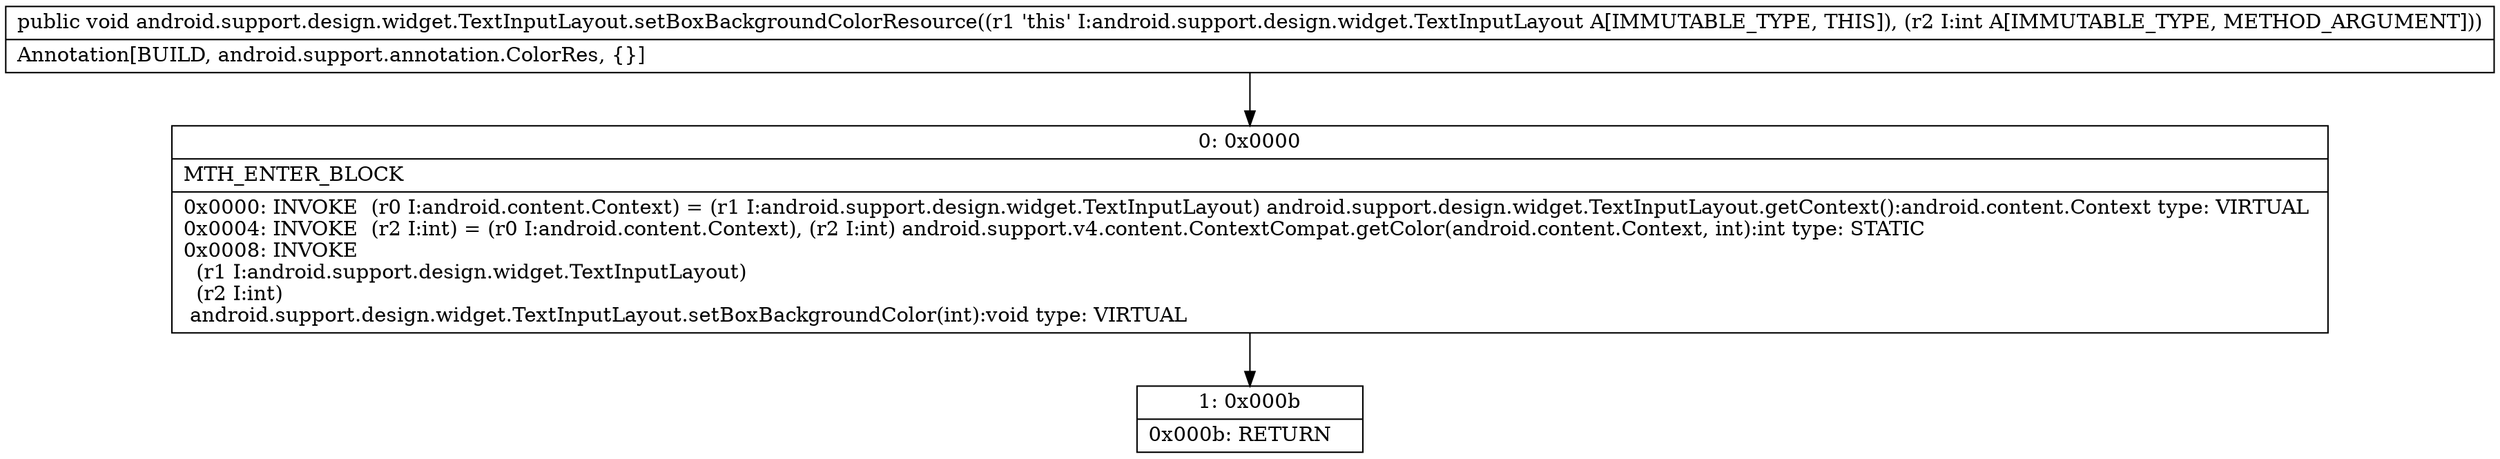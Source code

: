 digraph "CFG forandroid.support.design.widget.TextInputLayout.setBoxBackgroundColorResource(I)V" {
Node_0 [shape=record,label="{0\:\ 0x0000|MTH_ENTER_BLOCK\l|0x0000: INVOKE  (r0 I:android.content.Context) = (r1 I:android.support.design.widget.TextInputLayout) android.support.design.widget.TextInputLayout.getContext():android.content.Context type: VIRTUAL \l0x0004: INVOKE  (r2 I:int) = (r0 I:android.content.Context), (r2 I:int) android.support.v4.content.ContextCompat.getColor(android.content.Context, int):int type: STATIC \l0x0008: INVOKE  \l  (r1 I:android.support.design.widget.TextInputLayout)\l  (r2 I:int)\l android.support.design.widget.TextInputLayout.setBoxBackgroundColor(int):void type: VIRTUAL \l}"];
Node_1 [shape=record,label="{1\:\ 0x000b|0x000b: RETURN   \l}"];
MethodNode[shape=record,label="{public void android.support.design.widget.TextInputLayout.setBoxBackgroundColorResource((r1 'this' I:android.support.design.widget.TextInputLayout A[IMMUTABLE_TYPE, THIS]), (r2 I:int A[IMMUTABLE_TYPE, METHOD_ARGUMENT]))  | Annotation[BUILD, android.support.annotation.ColorRes, \{\}]\l}"];
MethodNode -> Node_0;
Node_0 -> Node_1;
}

